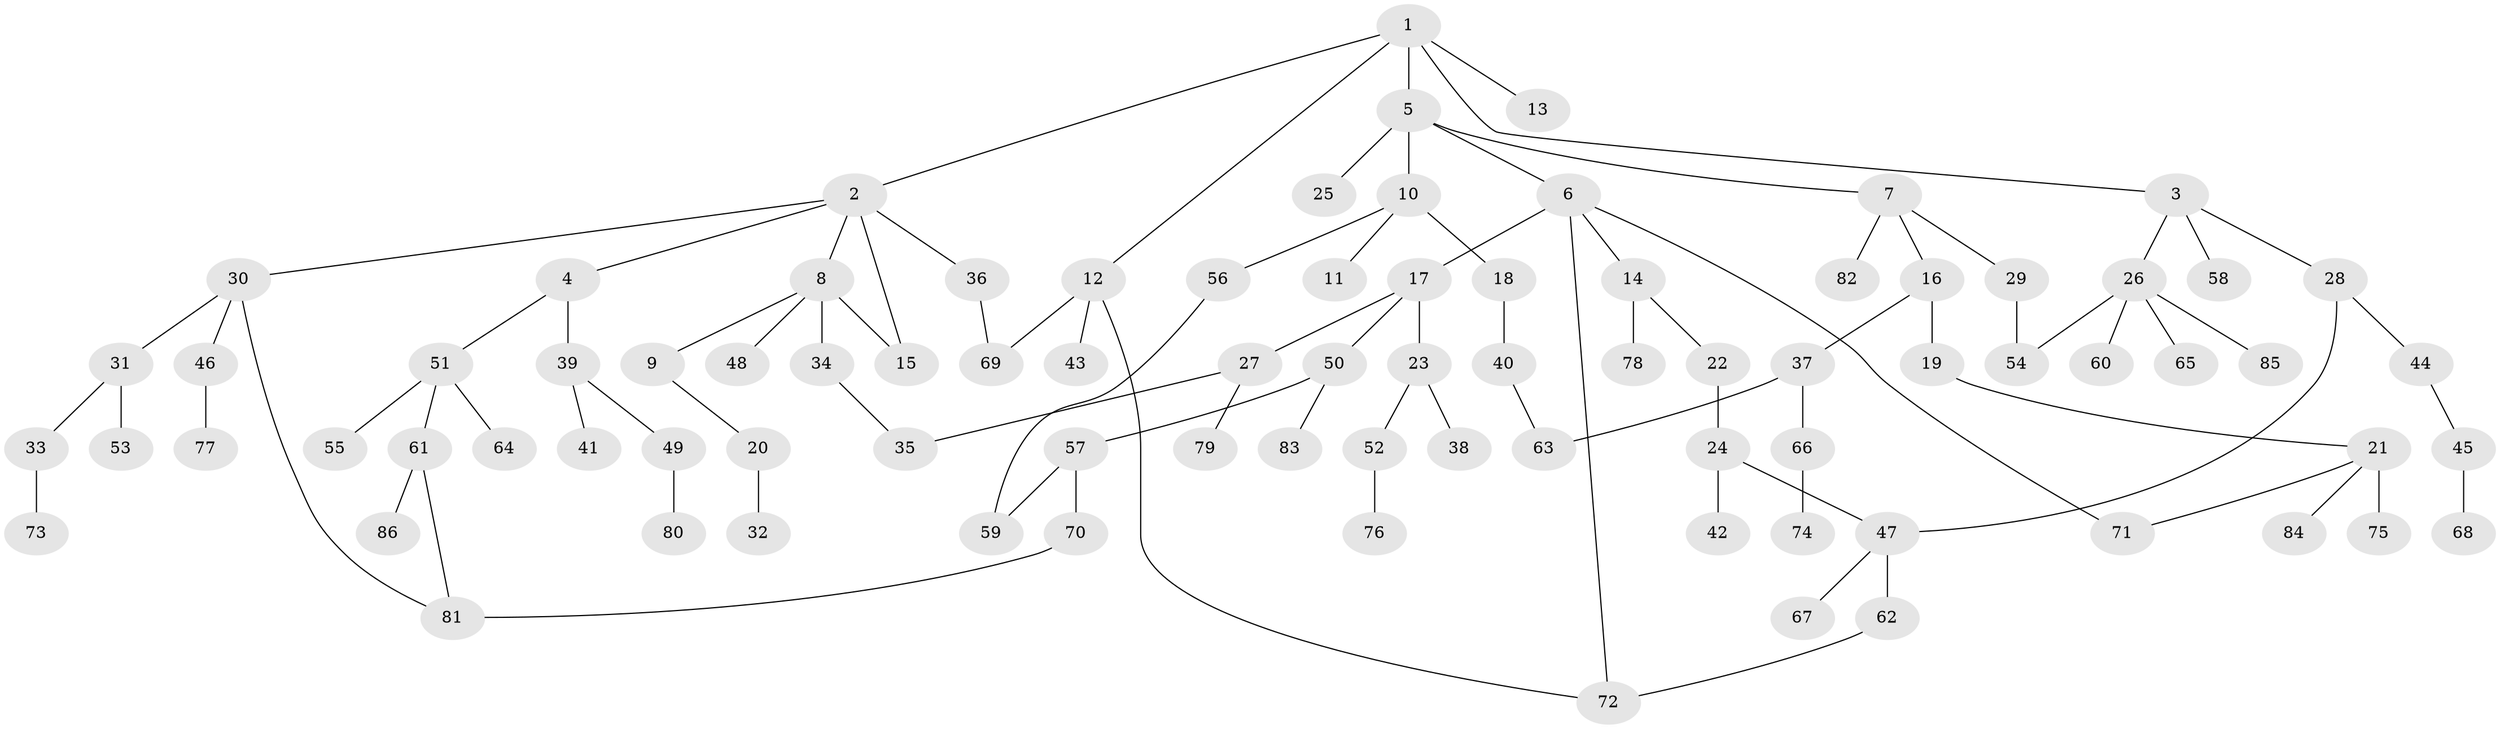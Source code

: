 // coarse degree distribution, {5: 0.07692307692307693, 4: 0.07692307692307693, 3: 0.34615384615384615, 7: 0.038461538461538464, 2: 0.23076923076923078, 1: 0.23076923076923078}
// Generated by graph-tools (version 1.1) at 2025/48/03/04/25 22:48:50]
// undirected, 86 vertices, 97 edges
graph export_dot {
  node [color=gray90,style=filled];
  1;
  2;
  3;
  4;
  5;
  6;
  7;
  8;
  9;
  10;
  11;
  12;
  13;
  14;
  15;
  16;
  17;
  18;
  19;
  20;
  21;
  22;
  23;
  24;
  25;
  26;
  27;
  28;
  29;
  30;
  31;
  32;
  33;
  34;
  35;
  36;
  37;
  38;
  39;
  40;
  41;
  42;
  43;
  44;
  45;
  46;
  47;
  48;
  49;
  50;
  51;
  52;
  53;
  54;
  55;
  56;
  57;
  58;
  59;
  60;
  61;
  62;
  63;
  64;
  65;
  66;
  67;
  68;
  69;
  70;
  71;
  72;
  73;
  74;
  75;
  76;
  77;
  78;
  79;
  80;
  81;
  82;
  83;
  84;
  85;
  86;
  1 -- 2;
  1 -- 3;
  1 -- 5;
  1 -- 12;
  1 -- 13;
  2 -- 4;
  2 -- 8;
  2 -- 15;
  2 -- 30;
  2 -- 36;
  3 -- 26;
  3 -- 28;
  3 -- 58;
  4 -- 39;
  4 -- 51;
  5 -- 6;
  5 -- 7;
  5 -- 10;
  5 -- 25;
  6 -- 14;
  6 -- 17;
  6 -- 72;
  6 -- 71;
  7 -- 16;
  7 -- 29;
  7 -- 82;
  8 -- 9;
  8 -- 34;
  8 -- 48;
  8 -- 15;
  9 -- 20;
  10 -- 11;
  10 -- 18;
  10 -- 56;
  12 -- 43;
  12 -- 69;
  12 -- 72;
  14 -- 22;
  14 -- 78;
  16 -- 19;
  16 -- 37;
  17 -- 23;
  17 -- 27;
  17 -- 50;
  18 -- 40;
  19 -- 21;
  20 -- 32;
  21 -- 71;
  21 -- 75;
  21 -- 84;
  22 -- 24;
  23 -- 38;
  23 -- 52;
  24 -- 42;
  24 -- 47;
  26 -- 60;
  26 -- 65;
  26 -- 85;
  26 -- 54;
  27 -- 35;
  27 -- 79;
  28 -- 44;
  28 -- 47;
  29 -- 54;
  30 -- 31;
  30 -- 46;
  30 -- 81;
  31 -- 33;
  31 -- 53;
  33 -- 73;
  34 -- 35;
  36 -- 69;
  37 -- 66;
  37 -- 63;
  39 -- 41;
  39 -- 49;
  40 -- 63;
  44 -- 45;
  45 -- 68;
  46 -- 77;
  47 -- 62;
  47 -- 67;
  49 -- 80;
  50 -- 57;
  50 -- 83;
  51 -- 55;
  51 -- 61;
  51 -- 64;
  52 -- 76;
  56 -- 59;
  57 -- 59;
  57 -- 70;
  61 -- 86;
  61 -- 81;
  62 -- 72;
  66 -- 74;
  70 -- 81;
}
